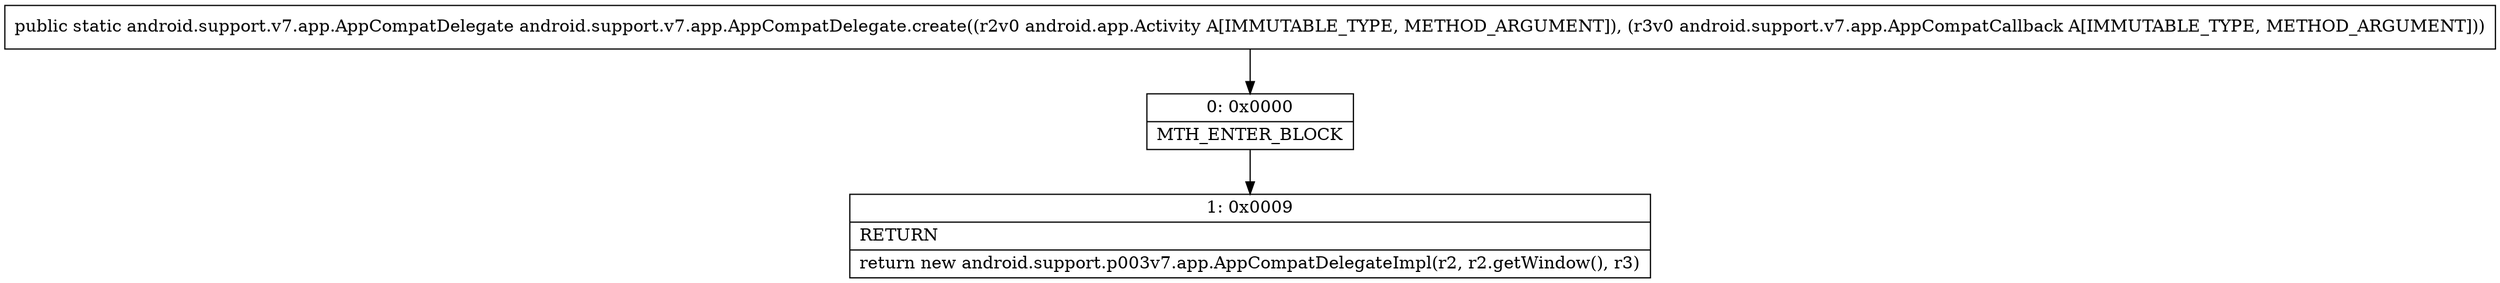 digraph "CFG forandroid.support.v7.app.AppCompatDelegate.create(Landroid\/app\/Activity;Landroid\/support\/v7\/app\/AppCompatCallback;)Landroid\/support\/v7\/app\/AppCompatDelegate;" {
Node_0 [shape=record,label="{0\:\ 0x0000|MTH_ENTER_BLOCK\l}"];
Node_1 [shape=record,label="{1\:\ 0x0009|RETURN\l|return new android.support.p003v7.app.AppCompatDelegateImpl(r2, r2.getWindow(), r3)\l}"];
MethodNode[shape=record,label="{public static android.support.v7.app.AppCompatDelegate android.support.v7.app.AppCompatDelegate.create((r2v0 android.app.Activity A[IMMUTABLE_TYPE, METHOD_ARGUMENT]), (r3v0 android.support.v7.app.AppCompatCallback A[IMMUTABLE_TYPE, METHOD_ARGUMENT])) }"];
MethodNode -> Node_0;
Node_0 -> Node_1;
}

